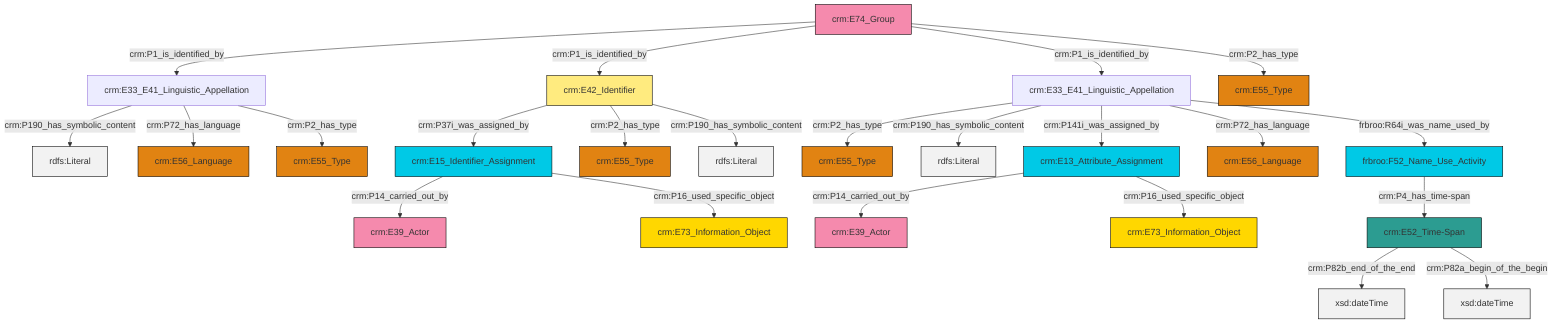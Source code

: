 graph TD
classDef Literal fill:#f2f2f2,stroke:#000000;
classDef CRM_Entity fill:#FFFFFF,stroke:#000000;
classDef Temporal_Entity fill:#00C9E6, stroke:#000000;
classDef Type fill:#E18312, stroke:#000000;
classDef Time-Span fill:#2C9C91, stroke:#000000;
classDef Appellation fill:#FFEB7F, stroke:#000000;
classDef Place fill:#008836, stroke:#000000;
classDef Persistent_Item fill:#B266B2, stroke:#000000;
classDef Conceptual_Object fill:#FFD700, stroke:#000000;
classDef Physical_Thing fill:#D2B48C, stroke:#000000;
classDef Actor fill:#f58aad, stroke:#000000;
classDef PC_Classes fill:#4ce600, stroke:#000000;
classDef Multi fill:#cccccc,stroke:#000000;

2["crm:E74_Group"]:::Actor -->|crm:P1_is_identified_by| 3["crm:E33_E41_Linguistic_Appellation"]:::Default
2["crm:E74_Group"]:::Actor -->|crm:P1_is_identified_by| 4["crm:E42_Identifier"]:::Appellation
4["crm:E42_Identifier"]:::Appellation -->|crm:P37i_was_assigned_by| 7["crm:E15_Identifier_Assignment"]:::Temporal_Entity
12["crm:E33_E41_Linguistic_Appellation"]:::Default -->|crm:P2_has_type| 0["crm:E55_Type"]:::Type
2["crm:E74_Group"]:::Actor -->|crm:P1_is_identified_by| 12["crm:E33_E41_Linguistic_Appellation"]:::Default
2["crm:E74_Group"]:::Actor -->|crm:P2_has_type| 17["crm:E55_Type"]:::Type
15["crm:E13_Attribute_Assignment"]:::Temporal_Entity -->|crm:P14_carried_out_by| 18["crm:E39_Actor"]:::Actor
15["crm:E13_Attribute_Assignment"]:::Temporal_Entity -->|crm:P16_used_specific_object| 20["crm:E73_Information_Object"]:::Conceptual_Object
12["crm:E33_E41_Linguistic_Appellation"]:::Default -->|crm:P190_has_symbolic_content| 28[rdfs:Literal]:::Literal
12["crm:E33_E41_Linguistic_Appellation"]:::Default -->|crm:P141i_was_assigned_by| 15["crm:E13_Attribute_Assignment"]:::Temporal_Entity
10["frbroo:F52_Name_Use_Activity"]:::Temporal_Entity -->|crm:P4_has_time-span| 22["crm:E52_Time-Span"]:::Time-Span
22["crm:E52_Time-Span"]:::Time-Span -->|crm:P82b_end_of_the_end| 31[xsd:dateTime]:::Literal
12["crm:E33_E41_Linguistic_Appellation"]:::Default -->|crm:P72_has_language| 5["crm:E56_Language"]:::Type
3["crm:E33_E41_Linguistic_Appellation"]:::Default -->|crm:P190_has_symbolic_content| 33[rdfs:Literal]:::Literal
12["crm:E33_E41_Linguistic_Appellation"]:::Default -->|frbroo:R64i_was_name_used_by| 10["frbroo:F52_Name_Use_Activity"]:::Temporal_Entity
7["crm:E15_Identifier_Assignment"]:::Temporal_Entity -->|crm:P14_carried_out_by| 34["crm:E39_Actor"]:::Actor
7["crm:E15_Identifier_Assignment"]:::Temporal_Entity -->|crm:P16_used_specific_object| 8["crm:E73_Information_Object"]:::Conceptual_Object
3["crm:E33_E41_Linguistic_Appellation"]:::Default -->|crm:P72_has_language| 13["crm:E56_Language"]:::Type
22["crm:E52_Time-Span"]:::Time-Span -->|crm:P82a_begin_of_the_begin| 40[xsd:dateTime]:::Literal
3["crm:E33_E41_Linguistic_Appellation"]:::Default -->|crm:P2_has_type| 25["crm:E55_Type"]:::Type
4["crm:E42_Identifier"]:::Appellation -->|crm:P2_has_type| 36["crm:E55_Type"]:::Type
4["crm:E42_Identifier"]:::Appellation -->|crm:P190_has_symbolic_content| 41[rdfs:Literal]:::Literal